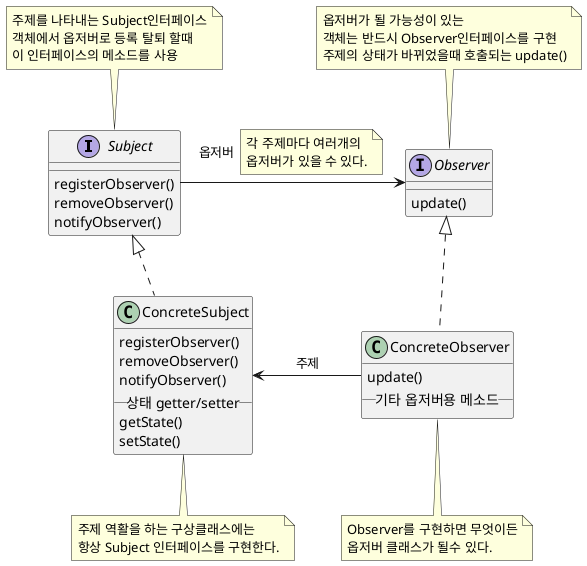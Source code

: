 @startuml
'https://plantuml.com/class-diagram

interface Subject{
    registerObserver()
    removeObserver()
    notifyObserver()
}
note top
    주제를 나타내는 Subject인터페이스
    객체에서 옵저버로 등록 탈퇴 할때
    이 인터페이스의 메소드를 사용
end note
interface Observer{
    update()
}
note top
    옵저버가 될 가능성이 있는
    객체는 반드시 Observer인터페이스를 구현
    주제의 상태가 바뀌었을때 호출되는 update()
end note

class ConcreteSubject{
    registerObserver()
    removeObserver()
    notifyObserver()
    __ 상태 getter/setter __
    getState()
    setState()
}
note bottom
    주제 역활을 하는 구상클래스에는
    항상 Subject 인터페이스를 구현한다.
end note

class ConcreteObserver{
    update()
    __기타 옵저버용 메소드 __
}
note bottom
    Observer를 구현하면 무엇이든
    옵저버 클래스가 될수 있다.
end note


Subject -r-> Observer : 옵저버
note right on link
    각 주제마다 여러개의
    옵저버가 있을 수 있다.
end note
Subject <|.d. ConcreteSubject
ConcreteSubject <-r- ConcreteObserver : 주제
Observer <|.. ConcreteObserver


@enduml